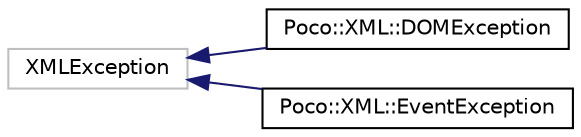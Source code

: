 digraph "Graphical Class Hierarchy"
{
 // LATEX_PDF_SIZE
  edge [fontname="Helvetica",fontsize="10",labelfontname="Helvetica",labelfontsize="10"];
  node [fontname="Helvetica",fontsize="10",shape=record];
  rankdir="LR";
  Node23 [label="XMLException",height=0.2,width=0.4,color="grey75", fillcolor="white", style="filled",tooltip=" "];
  Node23 -> Node0 [dir="back",color="midnightblue",fontsize="10",style="solid",fontname="Helvetica"];
  Node0 [label="Poco::XML::DOMException",height=0.2,width=0.4,color="black", fillcolor="white", style="filled",URL="$classPoco_1_1XML_1_1DOMException.html",tooltip=" "];
  Node23 -> Node25 [dir="back",color="midnightblue",fontsize="10",style="solid",fontname="Helvetica"];
  Node25 [label="Poco::XML::EventException",height=0.2,width=0.4,color="black", fillcolor="white", style="filled",URL="$classPoco_1_1XML_1_1EventException.html",tooltip=" "];
}
